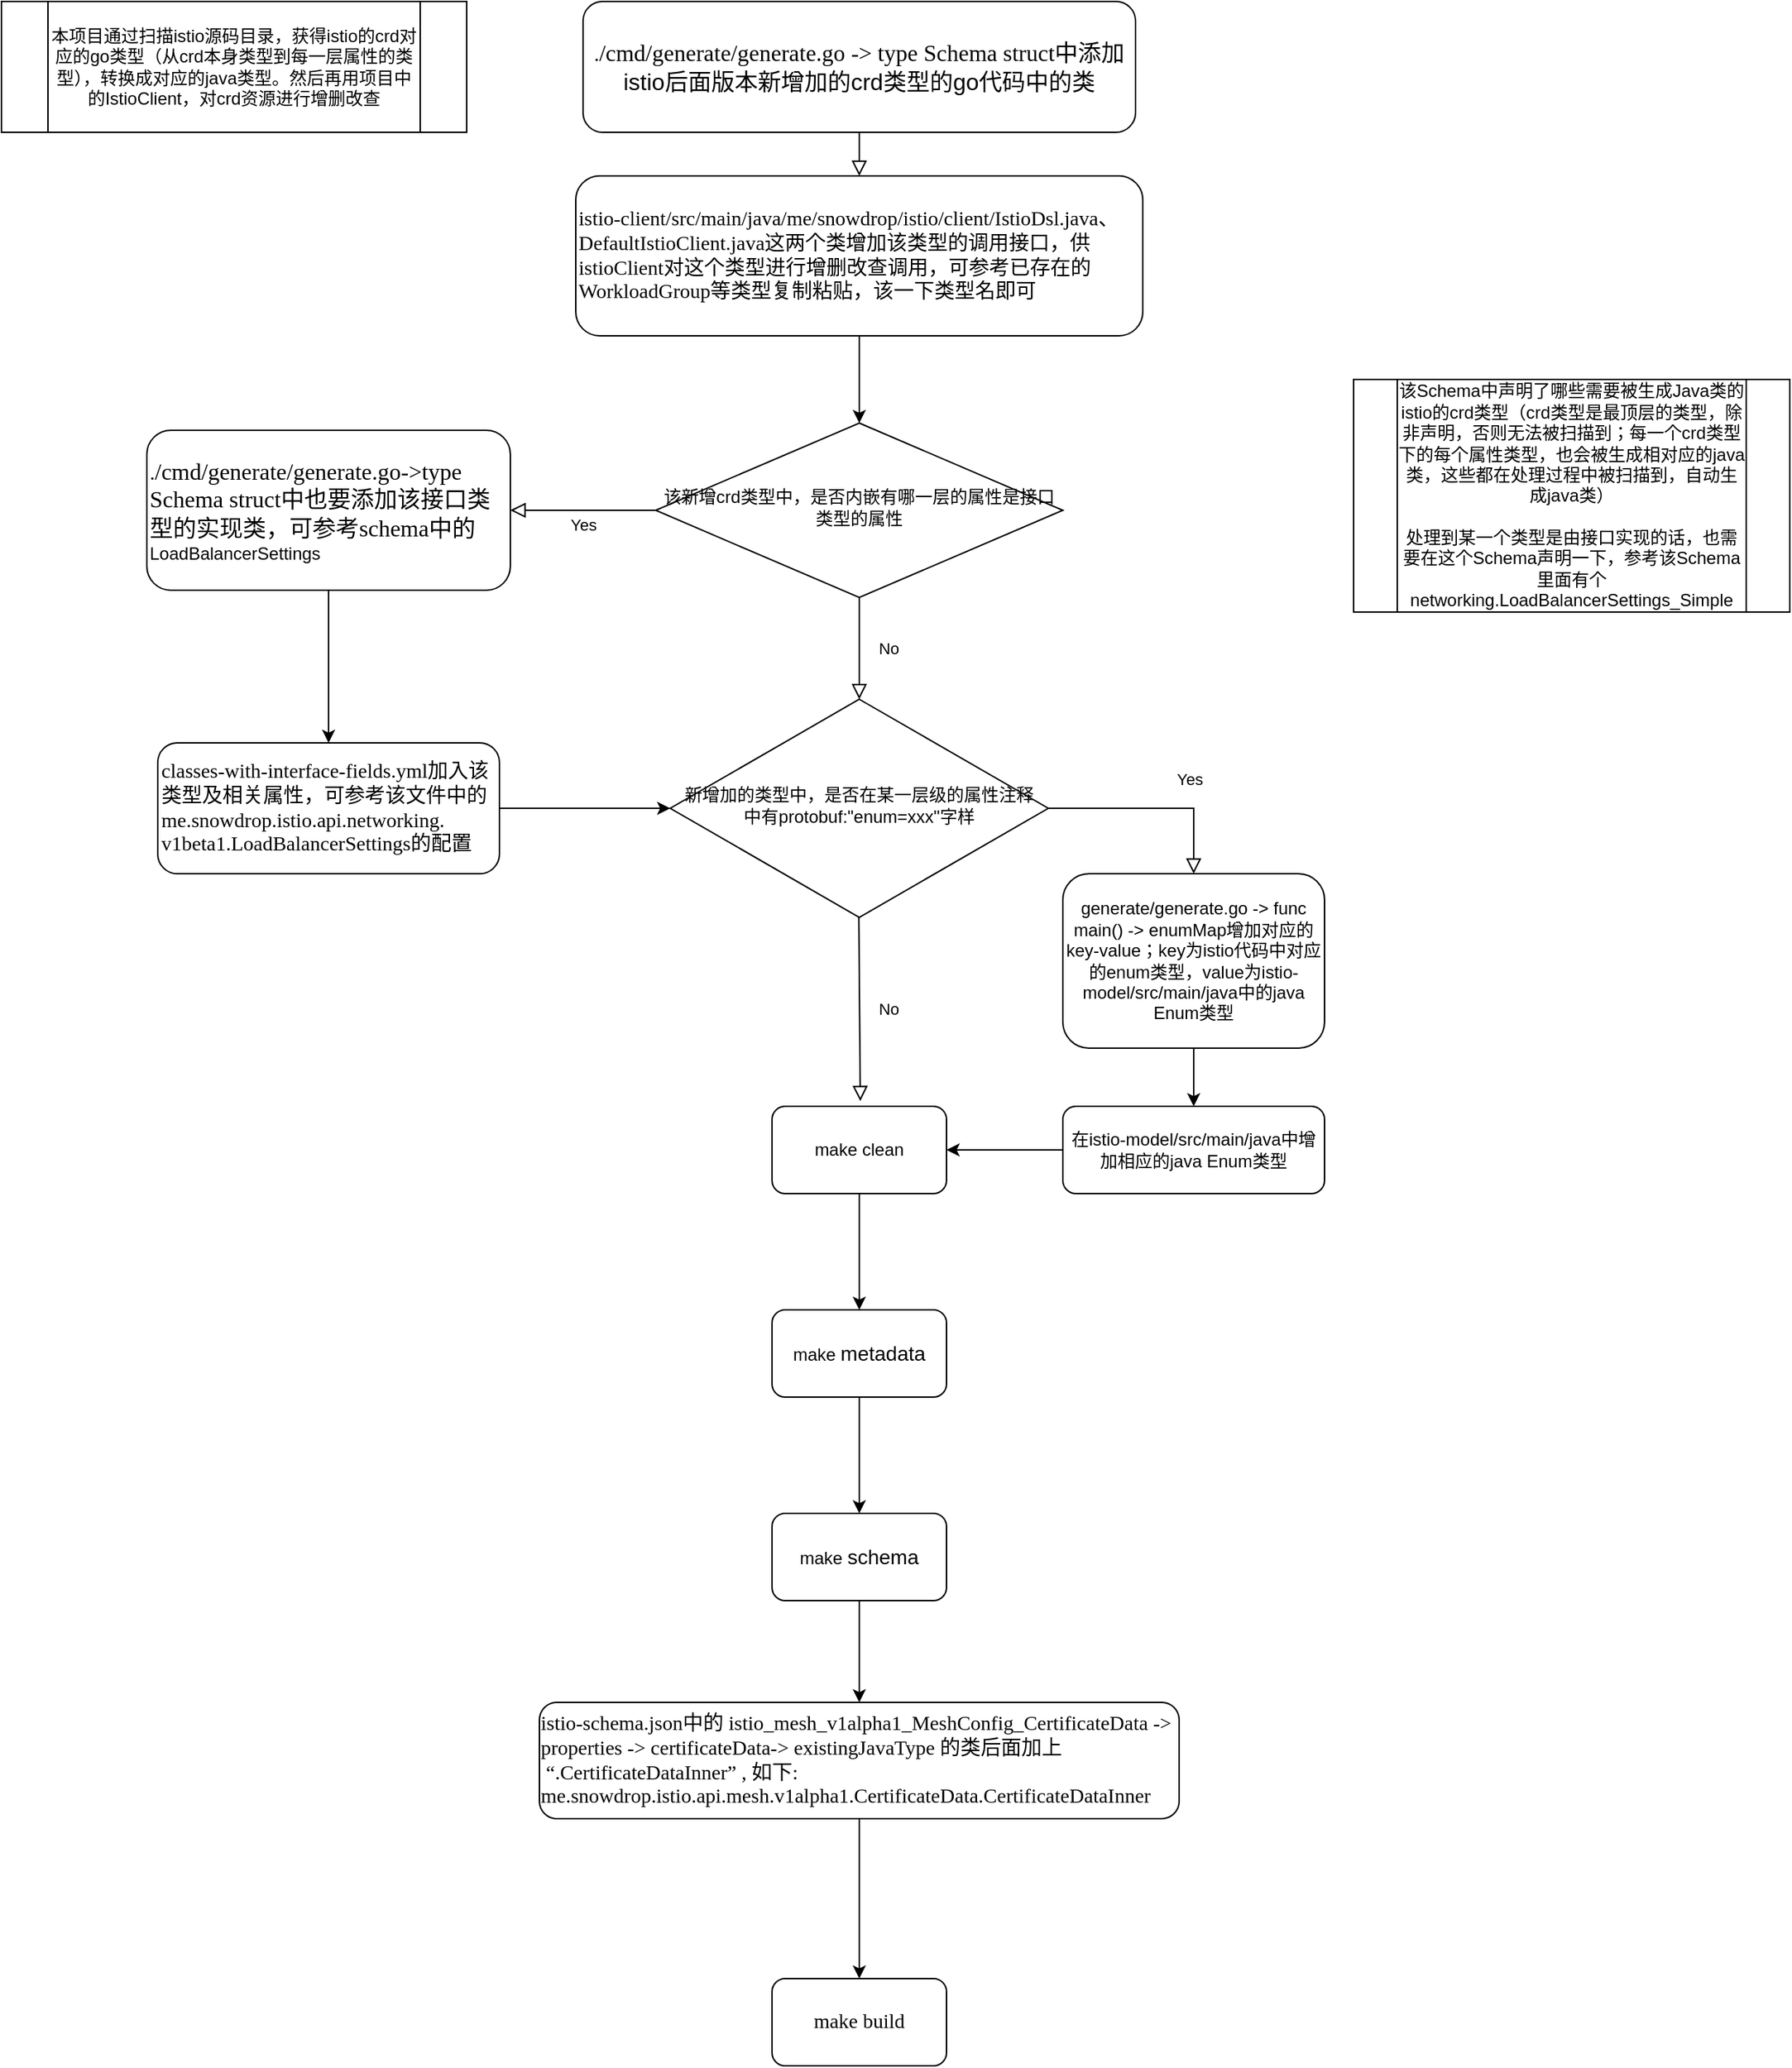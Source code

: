 <mxfile version="16.6.1" type="github">
  <diagram id="C5RBs43oDa-KdzZeNtuy" name="Page-1">
    <mxGraphModel dx="1109" dy="550" grid="1" gridSize="10" guides="1" tooltips="1" connect="1" arrows="1" fold="1" page="1" pageScale="1" pageWidth="827" pageHeight="1169" math="0" shadow="0">
      <root>
        <mxCell id="WIyWlLk6GJQsqaUBKTNV-0" />
        <mxCell id="WIyWlLk6GJQsqaUBKTNV-1" parent="WIyWlLk6GJQsqaUBKTNV-0" />
        <mxCell id="WIyWlLk6GJQsqaUBKTNV-2" value="" style="rounded=0;html=1;jettySize=auto;orthogonalLoop=1;fontSize=11;endArrow=block;endFill=0;endSize=8;strokeWidth=1;shadow=0;labelBackgroundColor=none;edgeStyle=orthogonalEdgeStyle;entryX=0.5;entryY=0;entryDx=0;entryDy=0;" parent="WIyWlLk6GJQsqaUBKTNV-1" source="WIyWlLk6GJQsqaUBKTNV-3" target="rdsL-xD0S33hwiKFE4rl-6" edge="1">
          <mxGeometry relative="1" as="geometry" />
        </mxCell>
        <mxCell id="WIyWlLk6GJQsqaUBKTNV-3" value="&lt;p class=&quot;MsoNormal&quot; style=&quot;margin: 0pt 0pt 0.0pt ; text-align: justify ; font-family: &amp;#34;times new roman&amp;#34; ; font-size: 10.5pt&quot;&gt;&lt;span style=&quot;font-size: 10.5pt&quot;&gt;.&lt;/span&gt;&lt;span style=&quot;font-size: 12pt&quot;&gt;/cmd/generate/generate.go&lt;/span&gt;&lt;span style=&quot;font-size: 12pt&quot;&gt;&amp;nbsp;-&amp;gt; &lt;/span&gt;&lt;span style=&quot;font-size: 12pt&quot;&gt;type Schema struct&lt;/span&gt;&lt;span style=&quot;font-size: 12pt&quot;&gt;&lt;font face=&quot;宋体&quot;&gt;中添加&lt;/font&gt;&lt;/span&gt;&lt;/p&gt;&lt;span style=&quot;font-size: 16px ; text-align: justify&quot;&gt;istio后面版本&lt;/span&gt;&lt;span style=&quot;font-size: 12pt ; text-align: justify&quot;&gt;新增加的crd类型的go代码中的类&lt;/span&gt;&lt;span style=&quot;font-size: 16px ; text-align: justify&quot;&gt;&lt;br&gt;&lt;/span&gt;" style="rounded=1;whiteSpace=wrap;html=1;fontSize=12;glass=0;strokeWidth=1;shadow=0;" parent="WIyWlLk6GJQsqaUBKTNV-1" vertex="1">
          <mxGeometry x="530" y="20" width="380" height="90" as="geometry" />
        </mxCell>
        <mxCell id="WIyWlLk6GJQsqaUBKTNV-4" value="No" style="rounded=0;html=1;jettySize=auto;orthogonalLoop=1;fontSize=11;endArrow=block;endFill=0;endSize=8;strokeWidth=1;shadow=0;labelBackgroundColor=none;edgeStyle=orthogonalEdgeStyle;" parent="WIyWlLk6GJQsqaUBKTNV-1" source="WIyWlLk6GJQsqaUBKTNV-6" target="WIyWlLk6GJQsqaUBKTNV-10" edge="1">
          <mxGeometry y="20" relative="1" as="geometry">
            <mxPoint as="offset" />
          </mxGeometry>
        </mxCell>
        <mxCell id="WIyWlLk6GJQsqaUBKTNV-5" value="Yes" style="edgeStyle=orthogonalEdgeStyle;rounded=0;html=1;jettySize=auto;orthogonalLoop=1;fontSize=11;endArrow=block;endFill=0;endSize=8;strokeWidth=1;shadow=0;labelBackgroundColor=none;" parent="WIyWlLk6GJQsqaUBKTNV-1" source="WIyWlLk6GJQsqaUBKTNV-6" target="WIyWlLk6GJQsqaUBKTNV-7" edge="1">
          <mxGeometry y="10" relative="1" as="geometry">
            <mxPoint as="offset" />
          </mxGeometry>
        </mxCell>
        <mxCell id="WIyWlLk6GJQsqaUBKTNV-6" value="该新增crd类型中，是否内嵌有哪一层的属性是接口类型的属性" style="rhombus;whiteSpace=wrap;html=1;shadow=0;fontFamily=Helvetica;fontSize=12;align=center;strokeWidth=1;spacing=6;spacingTop=-4;" parent="WIyWlLk6GJQsqaUBKTNV-1" vertex="1">
          <mxGeometry x="580" y="310" width="280" height="120" as="geometry" />
        </mxCell>
        <mxCell id="rdsL-xD0S33hwiKFE4rl-8" value="" style="edgeStyle=orthogonalEdgeStyle;rounded=0;orthogonalLoop=1;jettySize=auto;html=1;" parent="WIyWlLk6GJQsqaUBKTNV-1" source="WIyWlLk6GJQsqaUBKTNV-7" target="WIyWlLk6GJQsqaUBKTNV-11" edge="1">
          <mxGeometry relative="1" as="geometry" />
        </mxCell>
        <mxCell id="WIyWlLk6GJQsqaUBKTNV-7" value="&lt;p class=&quot;MsoNormal&quot; style=&quot;margin: 0pt 0pt 0.0pt ; font-family: &amp;#34;times new roman&amp;#34; ; font-size: 10.5pt&quot;&gt;&lt;span style=&quot;font-size: 10.5pt&quot;&gt;.&lt;/span&gt;&lt;span style=&quot;font-size: 12pt&quot;&gt;/cmd/generate/generate.go&lt;/span&gt;&lt;span style=&quot;font-size: 12pt&quot;&gt;-&amp;gt;&lt;/span&gt;&lt;span style=&quot;font-size: 12pt&quot;&gt;type Schema struct&lt;/span&gt;&lt;span style=&quot;font-size: 12pt&quot;&gt;&lt;font face=&quot;宋体&quot;&gt;中也要添加该接口类型的实现类，可参考schema中的&lt;/font&gt;&lt;/span&gt;&lt;/p&gt;&lt;span style=&quot;font-family: &amp;#34;helvetica&amp;#34; ; text-align: center&quot;&gt;LoadBalancerSettings&lt;/span&gt;" style="rounded=1;whiteSpace=wrap;html=1;fontSize=12;glass=0;strokeWidth=1;shadow=0;fontFamily=宋体;align=left;" parent="WIyWlLk6GJQsqaUBKTNV-1" vertex="1">
          <mxGeometry x="230" y="315" width="250" height="110" as="geometry" />
        </mxCell>
        <mxCell id="WIyWlLk6GJQsqaUBKTNV-8" value="Yes" style="rounded=0;html=1;jettySize=auto;orthogonalLoop=1;fontSize=11;endArrow=block;endFill=0;endSize=8;strokeWidth=1;shadow=0;labelBackgroundColor=none;edgeStyle=orthogonalEdgeStyle;exitX=1;exitY=0.5;exitDx=0;exitDy=0;entryX=0.5;entryY=0;entryDx=0;entryDy=0;" parent="WIyWlLk6GJQsqaUBKTNV-1" source="WIyWlLk6GJQsqaUBKTNV-10" target="rdsL-xD0S33hwiKFE4rl-9" edge="1">
          <mxGeometry x="0.333" y="20" relative="1" as="geometry">
            <mxPoint as="offset" />
            <mxPoint x="590" y="610" as="sourcePoint" />
            <mxPoint x="570" y="810" as="targetPoint" />
            <Array as="points">
              <mxPoint x="950" y="575" />
            </Array>
          </mxGeometry>
        </mxCell>
        <mxCell id="WIyWlLk6GJQsqaUBKTNV-10" value="新增加的类型中，是否在某一层级的属性注释中有protobuf:&quot;enum=xxx&quot;字样" style="rhombus;whiteSpace=wrap;html=1;shadow=0;fontFamily=Helvetica;fontSize=12;align=center;strokeWidth=1;spacing=6;spacingTop=-4;" parent="WIyWlLk6GJQsqaUBKTNV-1" vertex="1">
          <mxGeometry x="590" y="500" width="260" height="150" as="geometry" />
        </mxCell>
        <mxCell id="rdsL-xD0S33hwiKFE4rl-21" style="edgeStyle=orthogonalEdgeStyle;rounded=0;orthogonalLoop=1;jettySize=auto;html=1;entryX=0;entryY=0.5;entryDx=0;entryDy=0;" parent="WIyWlLk6GJQsqaUBKTNV-1" source="WIyWlLk6GJQsqaUBKTNV-11" target="WIyWlLk6GJQsqaUBKTNV-10" edge="1">
          <mxGeometry relative="1" as="geometry" />
        </mxCell>
        <mxCell id="WIyWlLk6GJQsqaUBKTNV-11" value="&lt;p class=&quot;MsoNormal&quot; style=&quot;margin: 0pt 0pt 0.0pt; font-family: calibri; font-size: 10.5pt;&quot;&gt;&lt;span style=&quot;font-size: 10.5pt&quot;&gt;classes-with-interface-fields.yml加入该类型及相关属性，可参考该文件中的me.snowdrop.istio.api.networking.&lt;/span&gt;&lt;/p&gt;&lt;p class=&quot;MsoNormal&quot; style=&quot;margin: 0pt 0pt 0.0pt; font-family: calibri; font-size: 10.5pt;&quot;&gt;&lt;span style=&quot;font-size: 10.5pt&quot;&gt;v1beta1.LoadBalancerSettings的配置&lt;/span&gt;&lt;/p&gt;" style="rounded=1;whiteSpace=wrap;html=1;fontSize=12;glass=0;strokeWidth=1;shadow=0;align=left;" parent="WIyWlLk6GJQsqaUBKTNV-1" vertex="1">
          <mxGeometry x="237.5" y="530" width="235" height="90" as="geometry" />
        </mxCell>
        <mxCell id="rdsL-xD0S33hwiKFE4rl-1" value="该Schema中声明了哪些需要被生成Java类的istio的crd类型（crd类型是最顶层的类型，除非声明，否则无法被扫描到；每一个crd类型下的每个属性类型，也会被生成相对应的java类，这些都在处理过程中被扫描到，自动生成java类）&lt;br&gt;&lt;br&gt;处理到某一个类型是由接口实现的话，也需要在这个Schema声明一下，参考该Schema里面有个networking.LoadBalancerSettings_Simple" style="shape=process;whiteSpace=wrap;html=1;backgroundOutline=1;" parent="WIyWlLk6GJQsqaUBKTNV-1" vertex="1">
          <mxGeometry x="1060" y="280" width="300" height="160" as="geometry" />
        </mxCell>
        <mxCell id="rdsL-xD0S33hwiKFE4rl-7" style="edgeStyle=orthogonalEdgeStyle;rounded=0;orthogonalLoop=1;jettySize=auto;html=1;entryX=0.5;entryY=0;entryDx=0;entryDy=0;" parent="WIyWlLk6GJQsqaUBKTNV-1" source="rdsL-xD0S33hwiKFE4rl-6" target="WIyWlLk6GJQsqaUBKTNV-6" edge="1">
          <mxGeometry relative="1" as="geometry" />
        </mxCell>
        <mxCell id="rdsL-xD0S33hwiKFE4rl-6" value="&lt;p class=&quot;MsoNormal&quot; style=&quot;margin: 0pt 0pt 0.0pt&quot;&gt;&lt;font face=&quot;times new roman&quot;&gt;&lt;span style=&quot;font-size: 14px&quot;&gt;istio-client/src/main/java/me/snowdrop/istio/client/IstioDsl.java、DefaultIstioClient.java这两个类增加该类型的调用接口，供istioClient对这个类型进行增删改查调用，可参考已存在的WorkloadGroup等类型复制粘贴，该一下类型名即可&lt;/span&gt;&lt;/font&gt;&lt;br&gt;&lt;/p&gt;" style="rounded=1;whiteSpace=wrap;html=1;fontSize=12;glass=0;strokeWidth=1;shadow=0;fontFamily=宋体;align=left;" parent="WIyWlLk6GJQsqaUBKTNV-1" vertex="1">
          <mxGeometry x="525" y="140" width="390" height="110" as="geometry" />
        </mxCell>
        <mxCell id="rdsL-xD0S33hwiKFE4rl-11" style="edgeStyle=orthogonalEdgeStyle;rounded=0;orthogonalLoop=1;jettySize=auto;html=1;entryX=0.5;entryY=0;entryDx=0;entryDy=0;" parent="WIyWlLk6GJQsqaUBKTNV-1" source="rdsL-xD0S33hwiKFE4rl-9" target="rdsL-xD0S33hwiKFE4rl-10" edge="1">
          <mxGeometry relative="1" as="geometry" />
        </mxCell>
        <mxCell id="rdsL-xD0S33hwiKFE4rl-9" value="generate/generate.go -&amp;gt; func main() -&amp;gt; enumMap增加对应的key-value；key为istio代码中对应的enum类型，value为istio-model/src/main/java中的java Enum类型" style="rounded=1;whiteSpace=wrap;html=1;" parent="WIyWlLk6GJQsqaUBKTNV-1" vertex="1">
          <mxGeometry x="860" y="620" width="180" height="120" as="geometry" />
        </mxCell>
        <mxCell id="rdsL-xD0S33hwiKFE4rl-23" value="" style="edgeStyle=orthogonalEdgeStyle;rounded=0;orthogonalLoop=1;jettySize=auto;html=1;" parent="WIyWlLk6GJQsqaUBKTNV-1" source="rdsL-xD0S33hwiKFE4rl-10" target="rdsL-xD0S33hwiKFE4rl-12" edge="1">
          <mxGeometry relative="1" as="geometry" />
        </mxCell>
        <mxCell id="rdsL-xD0S33hwiKFE4rl-10" value="在istio-model/src/main/java中增加相应的java Enum类型" style="rounded=1;whiteSpace=wrap;html=1;" parent="WIyWlLk6GJQsqaUBKTNV-1" vertex="1">
          <mxGeometry x="860" y="780" width="180" height="60" as="geometry" />
        </mxCell>
        <mxCell id="rdsL-xD0S33hwiKFE4rl-14" value="" style="edgeStyle=orthogonalEdgeStyle;rounded=0;orthogonalLoop=1;jettySize=auto;html=1;" parent="WIyWlLk6GJQsqaUBKTNV-1" source="rdsL-xD0S33hwiKFE4rl-12" target="rdsL-xD0S33hwiKFE4rl-13" edge="1">
          <mxGeometry relative="1" as="geometry" />
        </mxCell>
        <mxCell id="rdsL-xD0S33hwiKFE4rl-12" value="make clean" style="rounded=1;whiteSpace=wrap;html=1;" parent="WIyWlLk6GJQsqaUBKTNV-1" vertex="1">
          <mxGeometry x="660" y="780" width="120" height="60" as="geometry" />
        </mxCell>
        <mxCell id="rdsL-xD0S33hwiKFE4rl-16" value="" style="edgeStyle=orthogonalEdgeStyle;rounded=0;orthogonalLoop=1;jettySize=auto;html=1;" parent="WIyWlLk6GJQsqaUBKTNV-1" source="rdsL-xD0S33hwiKFE4rl-13" target="rdsL-xD0S33hwiKFE4rl-15" edge="1">
          <mxGeometry relative="1" as="geometry" />
        </mxCell>
        <mxCell id="rdsL-xD0S33hwiKFE4rl-13" value="make&amp;nbsp;&lt;span style=&quot;font-size: 10.5pt ; text-align: justify&quot;&gt;metadata&lt;/span&gt;" style="rounded=1;whiteSpace=wrap;html=1;" parent="WIyWlLk6GJQsqaUBKTNV-1" vertex="1">
          <mxGeometry x="660" y="920" width="120" height="60" as="geometry" />
        </mxCell>
        <mxCell id="rdsL-xD0S33hwiKFE4rl-18" value="" style="edgeStyle=orthogonalEdgeStyle;rounded=0;orthogonalLoop=1;jettySize=auto;html=1;" parent="WIyWlLk6GJQsqaUBKTNV-1" source="rdsL-xD0S33hwiKFE4rl-15" target="rdsL-xD0S33hwiKFE4rl-17" edge="1">
          <mxGeometry relative="1" as="geometry" />
        </mxCell>
        <mxCell id="rdsL-xD0S33hwiKFE4rl-15" value="make&amp;nbsp;&lt;span style=&quot;font-size: 10.5pt ; text-align: justify&quot;&gt;schema&lt;/span&gt;" style="whiteSpace=wrap;html=1;rounded=1;" parent="WIyWlLk6GJQsqaUBKTNV-1" vertex="1">
          <mxGeometry x="660" y="1060" width="120" height="60" as="geometry" />
        </mxCell>
        <mxCell id="rdsL-xD0S33hwiKFE4rl-20" value="" style="edgeStyle=orthogonalEdgeStyle;rounded=0;orthogonalLoop=1;jettySize=auto;html=1;" parent="WIyWlLk6GJQsqaUBKTNV-1" source="rdsL-xD0S33hwiKFE4rl-17" target="rdsL-xD0S33hwiKFE4rl-19" edge="1">
          <mxGeometry relative="1" as="geometry" />
        </mxCell>
        <mxCell id="rdsL-xD0S33hwiKFE4rl-17" value="&lt;p class=&quot;MsoNormal&quot; style=&quot;margin: 0pt 0pt 0.0pt ; text-align: left ; font-family: &amp;#34;calibri&amp;#34; ; font-size: 10.5pt&quot;&gt;&lt;span style=&quot;font-size: 10.5pt&quot;&gt;istio-schema.json&lt;font face=&quot;宋体&quot;&gt;中的 &lt;/font&gt;&lt;font face=&quot;Calibri&quot;&gt;istio_mesh_v1alpha1_MeshConfig_CertificateData -&amp;gt; properties -&amp;gt; certificateData-&amp;gt; existingJavaType &lt;/font&gt;&lt;/span&gt;&lt;span style=&quot;font-size: 10.5pt&quot;&gt;&lt;font face=&quot;宋体&quot;&gt;的&lt;/font&gt;&lt;/span&gt;&lt;span style=&quot;font-size: 10.5pt&quot;&gt;&lt;font face=&quot;宋体&quot;&gt;类后面加上&lt;/font&gt; &amp;nbsp;“&lt;font face=&quot;Calibri&quot;&gt;.CertificateDataInner&lt;/font&gt;&lt;font face=&quot;宋体&quot;&gt;” &lt;/font&gt;&lt;font face=&quot;Calibri&quot;&gt;, &lt;/font&gt;&lt;font face=&quot;宋体&quot;&gt;如下&lt;/font&gt;&lt;font face=&quot;Calibri&quot;&gt;: me.snowdrop.istio.api.mesh.v1alpha1.CertificateData.CertificateDataInner&lt;/font&gt;&lt;/span&gt;&lt;span style=&quot;font-size: 10.5pt&quot;&gt;&lt;/span&gt;&lt;/p&gt;" style="whiteSpace=wrap;html=1;rounded=1;" parent="WIyWlLk6GJQsqaUBKTNV-1" vertex="1">
          <mxGeometry x="500" y="1190" width="440" height="80" as="geometry" />
        </mxCell>
        <mxCell id="rdsL-xD0S33hwiKFE4rl-19" value="&lt;p class=&quot;MsoNormal&quot; style=&quot;margin: 0pt 0pt 0.0pt ; text-align: justify ; font-family: &amp;#34;calibri&amp;#34; ; font-size: 10.5pt&quot;&gt;&lt;span style=&quot;font-size: 10.5pt&quot;&gt;make &lt;/span&gt;&lt;span style=&quot;font-size: 10.5pt&quot;&gt;build&lt;/span&gt;&lt;span style=&quot;font-size: 10.5pt&quot;&gt;&lt;/span&gt;&lt;/p&gt;" style="whiteSpace=wrap;html=1;rounded=1;" parent="WIyWlLk6GJQsqaUBKTNV-1" vertex="1">
          <mxGeometry x="660" y="1380" width="120" height="60" as="geometry" />
        </mxCell>
        <mxCell id="rdsL-xD0S33hwiKFE4rl-25" value="No" style="rounded=0;html=1;jettySize=auto;orthogonalLoop=1;fontSize=11;endArrow=block;endFill=0;endSize=8;strokeWidth=1;shadow=0;labelBackgroundColor=none;edgeStyle=orthogonalEdgeStyle;entryX=0.506;entryY=-0.06;entryDx=0;entryDy=0;entryPerimeter=0;" parent="WIyWlLk6GJQsqaUBKTNV-1" target="rdsL-xD0S33hwiKFE4rl-12" edge="1">
          <mxGeometry y="20" relative="1" as="geometry">
            <mxPoint as="offset" />
            <mxPoint x="719.7" y="650" as="sourcePoint" />
            <mxPoint x="719.7" y="720" as="targetPoint" />
          </mxGeometry>
        </mxCell>
        <mxCell id="rdsL-xD0S33hwiKFE4rl-26" value="本项目通过扫描istio源码目录，获得istio的crd对应的go类型（从crd本身类型到每一层属性的类型），转换成对应的java类型。然后再用项目中的IstioClient，对crd资源进行增删改查" style="shape=process;whiteSpace=wrap;html=1;backgroundOutline=1;" parent="WIyWlLk6GJQsqaUBKTNV-1" vertex="1">
          <mxGeometry x="130" y="20" width="320" height="90" as="geometry" />
        </mxCell>
      </root>
    </mxGraphModel>
  </diagram>
</mxfile>
